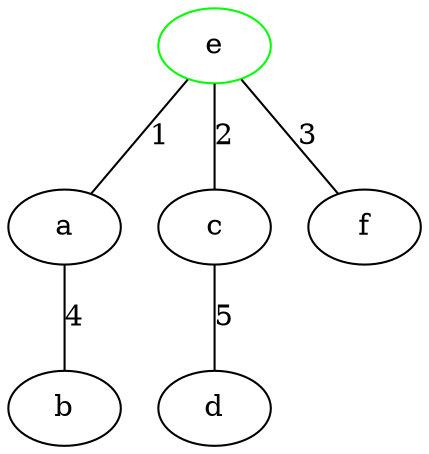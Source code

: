 digraph {
    a [label="a"]
    b [label="b"]
    c [label="c"]
    d [label="d"]
    e [label="e" color=green]
    f [label="f"]

    e -> a [dir=none label=1]
    e -> c [dir=none label=2]
    e -> f [dir=none label=3]
    a -> b [dir=none label=4]
    c -> d [dir=none label=5]
}
